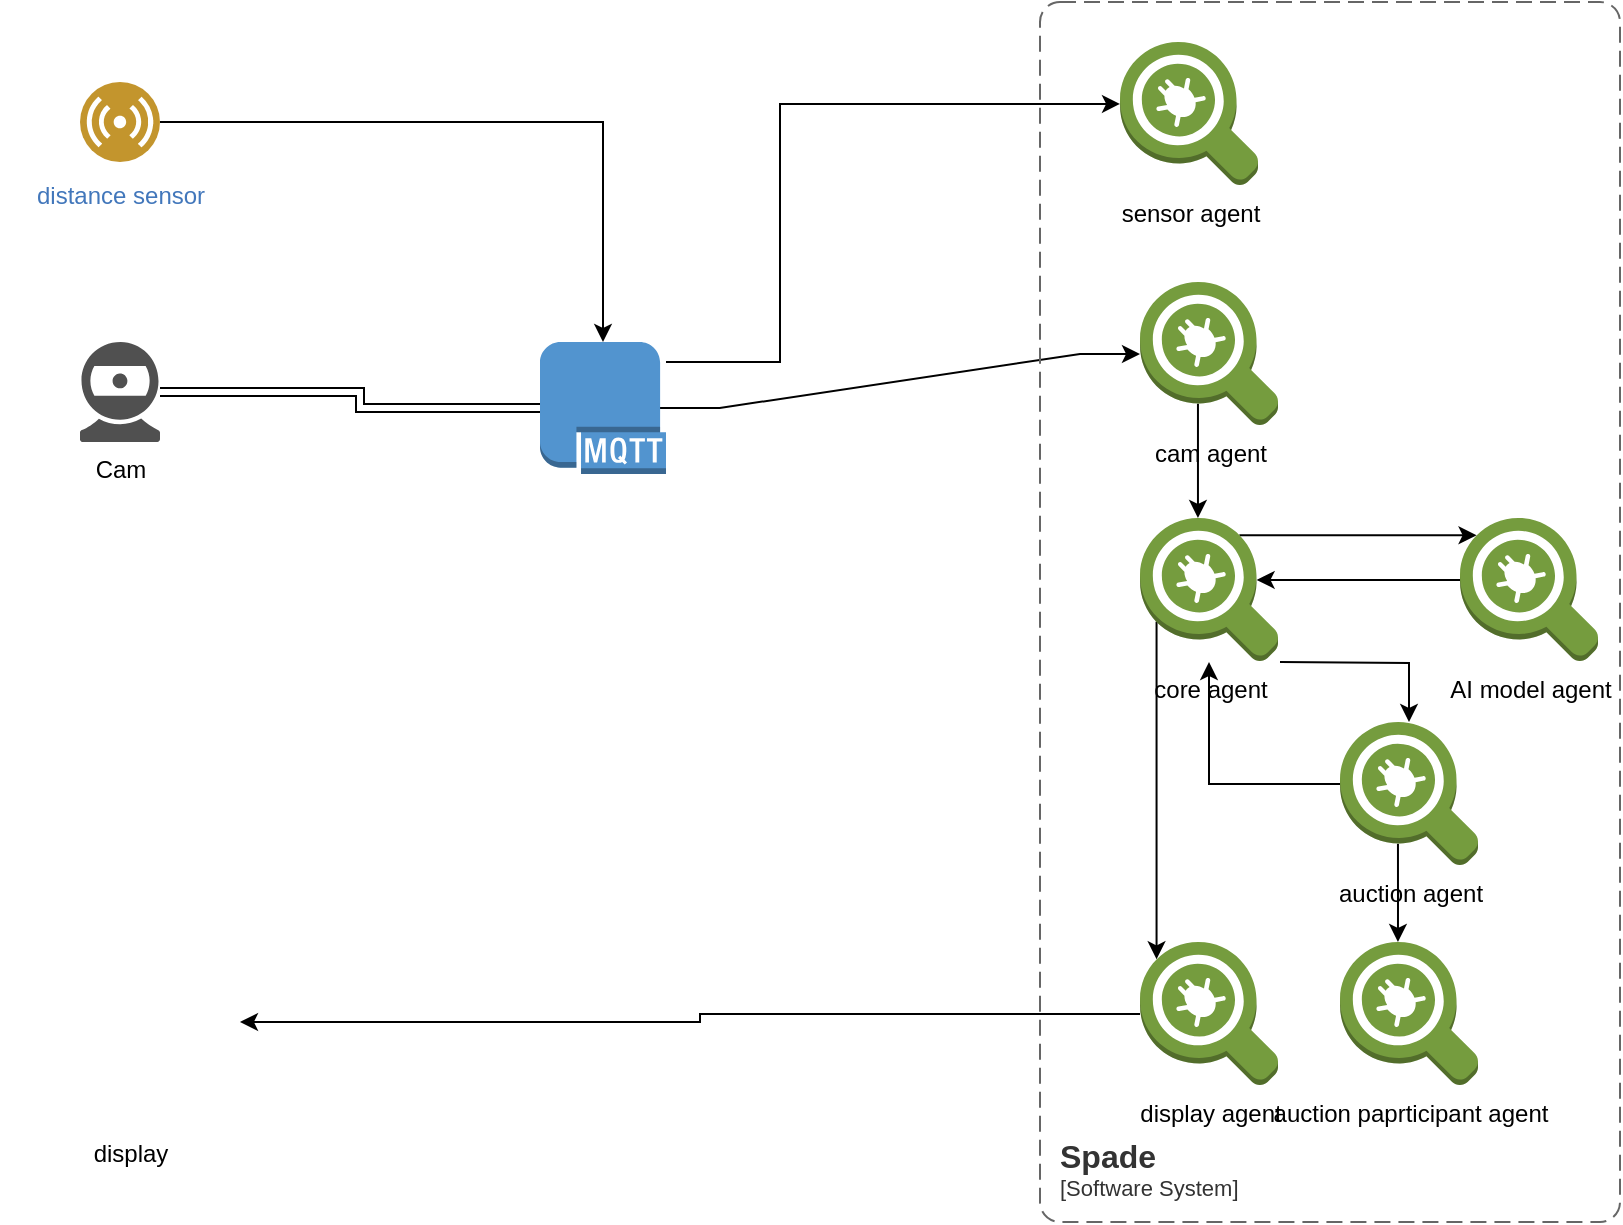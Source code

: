 <mxfile version="21.3.7" type="device">
  <diagram name="Page-1" id="j4KkUrHmV3GWsaagCfpN">
    <mxGraphModel dx="1434" dy="768" grid="1" gridSize="10" guides="1" tooltips="1" connect="1" arrows="1" fold="1" page="1" pageScale="1" pageWidth="850" pageHeight="1100" math="0" shadow="0">
      <root>
        <mxCell id="0" />
        <mxCell id="1" parent="0" />
        <mxCell id="eT5R83WgRnjZct5-d_Fm-17" style="edgeStyle=orthogonalEdgeStyle;rounded=0;orthogonalLoop=1;jettySize=auto;html=1;shape=link;" parent="1" source="eT5R83WgRnjZct5-d_Fm-3" target="eT5R83WgRnjZct5-d_Fm-38" edge="1">
          <mxGeometry relative="1" as="geometry">
            <mxPoint x="290" y="245.04" as="targetPoint" />
            <Array as="points">
              <mxPoint x="210" y="245" />
              <mxPoint x="210" y="253" />
            </Array>
          </mxGeometry>
        </mxCell>
        <mxCell id="eT5R83WgRnjZct5-d_Fm-3" value="Cam" style="sketch=0;pointerEvents=1;shadow=0;dashed=0;html=1;strokeColor=none;fillColor=#505050;labelPosition=center;verticalLabelPosition=bottom;verticalAlign=top;outlineConnect=0;align=center;shape=mxgraph.office.devices.webcam;" parent="1" vertex="1">
          <mxGeometry x="70" y="220" width="40" height="50" as="geometry" />
        </mxCell>
        <mxCell id="eT5R83WgRnjZct5-d_Fm-21" style="edgeStyle=entityRelationEdgeStyle;rounded=0;orthogonalLoop=1;jettySize=auto;html=1;strokeColor=default;exitX=0.95;exitY=0.5;exitDx=0;exitDy=0;exitPerimeter=0;" parent="1" source="eT5R83WgRnjZct5-d_Fm-38" target="eT5R83WgRnjZct5-d_Fm-20" edge="1">
          <mxGeometry relative="1" as="geometry">
            <mxPoint x="368" y="249" as="sourcePoint" />
          </mxGeometry>
        </mxCell>
        <mxCell id="eT5R83WgRnjZct5-d_Fm-16" style="edgeStyle=orthogonalEdgeStyle;rounded=0;orthogonalLoop=1;jettySize=auto;html=1;entryX=0.5;entryY=0;entryDx=0;entryDy=0;entryPerimeter=0;" parent="1" source="eT5R83WgRnjZct5-d_Fm-8" target="eT5R83WgRnjZct5-d_Fm-38" edge="1">
          <mxGeometry relative="1" as="geometry">
            <mxPoint x="329" y="214.625" as="targetPoint" />
          </mxGeometry>
        </mxCell>
        <mxCell id="eT5R83WgRnjZct5-d_Fm-8" value="distance sensor" style="image;aspect=fixed;perimeter=ellipsePerimeter;html=1;align=center;shadow=0;dashed=0;fontColor=#4277BB;labelBackgroundColor=default;fontSize=12;spacingTop=3;image=img/lib/ibm/users/sensor.svg;" parent="1" vertex="1">
          <mxGeometry x="70" y="90" width="40" height="40" as="geometry" />
        </mxCell>
        <mxCell id="eT5R83WgRnjZct5-d_Fm-14" value="display" style="shape=image;html=1;verticalAlign=top;verticalLabelPosition=bottom;labelBackgroundColor=#ffffff;imageAspect=0;aspect=fixed;image=https://cdn4.iconfinder.com/data/icons/48-bubbles/48/24.TV-128.png" parent="1" vertex="1">
          <mxGeometry x="30" y="482" width="130" height="130" as="geometry" />
        </mxCell>
        <mxCell id="eT5R83WgRnjZct5-d_Fm-15" value="&lt;div&gt;sensor agent&lt;/div&gt;" style="outlineConnect=0;dashed=0;verticalLabelPosition=bottom;verticalAlign=top;align=center;html=1;shape=mxgraph.aws3.agent;fillColor=#759C3E;gradientColor=none;" parent="1" vertex="1">
          <mxGeometry x="590" y="70" width="69" height="72" as="geometry" />
        </mxCell>
        <mxCell id="bg-rTcQURb47KX6NMPc5-3" style="edgeStyle=orthogonalEdgeStyle;rounded=0;orthogonalLoop=1;jettySize=auto;html=1;exitX=0.42;exitY=0.845;exitDx=0;exitDy=0;exitPerimeter=0;entryX=0.42;entryY=0;entryDx=0;entryDy=0;entryPerimeter=0;" edge="1" parent="1" source="eT5R83WgRnjZct5-d_Fm-20" target="eT5R83WgRnjZct5-d_Fm-32">
          <mxGeometry relative="1" as="geometry">
            <mxPoint x="570" y="300" as="targetPoint" />
          </mxGeometry>
        </mxCell>
        <mxCell id="eT5R83WgRnjZct5-d_Fm-20" value="cam agent" style="outlineConnect=0;dashed=0;verticalLabelPosition=bottom;verticalAlign=top;align=center;html=1;shape=mxgraph.aws3.agent;fillColor=#759C3E;gradientColor=none;" parent="1" vertex="1">
          <mxGeometry x="600" y="190" width="69" height="72" as="geometry" />
        </mxCell>
        <mxCell id="bg-rTcQURb47KX6NMPc5-14" style="edgeStyle=orthogonalEdgeStyle;rounded=0;orthogonalLoop=1;jettySize=auto;html=1;exitX=0;exitY=0.43;exitDx=0;exitDy=0;exitPerimeter=0;entryX=0.845;entryY=0.43;entryDx=0;entryDy=0;entryPerimeter=0;" edge="1" parent="1" source="eT5R83WgRnjZct5-d_Fm-22" target="eT5R83WgRnjZct5-d_Fm-32">
          <mxGeometry relative="1" as="geometry" />
        </mxCell>
        <mxCell id="eT5R83WgRnjZct5-d_Fm-22" value="&lt;div&gt;AI model agent&lt;/div&gt;&lt;div&gt;&lt;br&gt;&lt;/div&gt;" style="outlineConnect=0;dashed=0;verticalLabelPosition=bottom;verticalAlign=top;align=center;html=1;shape=mxgraph.aws3.agent;fillColor=#759C3E;gradientColor=none;" parent="1" vertex="1">
          <mxGeometry x="760" y="308" width="69" height="72" as="geometry" />
        </mxCell>
        <mxCell id="bg-rTcQURb47KX6NMPc5-18" style="edgeStyle=orthogonalEdgeStyle;rounded=0;orthogonalLoop=1;jettySize=auto;html=1;entryX=0.923;entryY=0.6;entryDx=0;entryDy=0;entryPerimeter=0;" edge="1" parent="1" source="eT5R83WgRnjZct5-d_Fm-26" target="eT5R83WgRnjZct5-d_Fm-14">
          <mxGeometry relative="1" as="geometry">
            <mxPoint x="500" y="600" as="sourcePoint" />
          </mxGeometry>
        </mxCell>
        <mxCell id="eT5R83WgRnjZct5-d_Fm-26" value="&lt;div&gt;display agent&lt;/div&gt;" style="outlineConnect=0;dashed=0;verticalLabelPosition=bottom;verticalAlign=top;align=center;html=1;shape=mxgraph.aws3.agent;fillColor=#759C3E;gradientColor=none;" parent="1" vertex="1">
          <mxGeometry x="600" y="520" width="69" height="72" as="geometry" />
        </mxCell>
        <object placeholders="1" c4Name="Spade" c4Type="SystemScopeBoundary" c4Application="Software System" label="&lt;font style=&quot;font-size: 16px&quot;&gt;&lt;b&gt;&lt;div style=&quot;text-align: left&quot;&gt;%c4Name%&lt;/div&gt;&lt;/b&gt;&lt;/font&gt;&lt;div style=&quot;text-align: left&quot;&gt;[%c4Application%]&lt;/div&gt;" id="eT5R83WgRnjZct5-d_Fm-31">
          <mxCell style="rounded=1;fontSize=11;whiteSpace=wrap;html=1;dashed=1;arcSize=20;fillColor=none;strokeColor=#666666;fontColor=#333333;labelBackgroundColor=none;align=left;verticalAlign=bottom;labelBorderColor=none;spacingTop=0;spacing=10;dashPattern=8 4;metaEdit=1;rotatable=0;perimeter=rectanglePerimeter;noLabel=0;labelPadding=0;allowArrows=0;connectable=0;expand=0;recursiveResize=0;editable=1;pointerEvents=0;absoluteArcSize=1;points=[[0.25,0,0],[0.5,0,0],[0.75,0,0],[1,0.25,0],[1,0.5,0],[1,0.75,0],[0.75,1,0],[0.5,1,0],[0.25,1,0],[0,0.75,0],[0,0.5,0],[0,0.25,0]];" parent="1" vertex="1">
            <mxGeometry x="550" y="50" width="290" height="610" as="geometry" />
          </mxCell>
        </object>
        <mxCell id="bg-rTcQURb47KX6NMPc5-8" style="edgeStyle=orthogonalEdgeStyle;rounded=0;orthogonalLoop=1;jettySize=auto;html=1;" edge="1" parent="1" target="2">
          <mxGeometry relative="1" as="geometry">
            <mxPoint x="670" y="380" as="sourcePoint" />
          </mxGeometry>
        </mxCell>
        <mxCell id="bg-rTcQURb47KX6NMPc5-13" style="edgeStyle=orthogonalEdgeStyle;rounded=0;orthogonalLoop=1;jettySize=auto;html=1;exitX=0.72;exitY=0.12;exitDx=0;exitDy=0;exitPerimeter=0;entryX=0.12;entryY=0.12;entryDx=0;entryDy=0;entryPerimeter=0;" edge="1" parent="1" source="eT5R83WgRnjZct5-d_Fm-32" target="eT5R83WgRnjZct5-d_Fm-22">
          <mxGeometry relative="1" as="geometry" />
        </mxCell>
        <mxCell id="bg-rTcQURb47KX6NMPc5-16" style="edgeStyle=orthogonalEdgeStyle;rounded=0;orthogonalLoop=1;jettySize=auto;html=1;exitX=0.12;exitY=0.72;exitDx=0;exitDy=0;exitPerimeter=0;entryX=0.12;entryY=0.12;entryDx=0;entryDy=0;entryPerimeter=0;" edge="1" parent="1" source="eT5R83WgRnjZct5-d_Fm-32" target="eT5R83WgRnjZct5-d_Fm-26">
          <mxGeometry relative="1" as="geometry" />
        </mxCell>
        <mxCell id="eT5R83WgRnjZct5-d_Fm-32" value="core agent" style="outlineConnect=0;dashed=0;verticalLabelPosition=bottom;verticalAlign=top;align=center;html=1;shape=mxgraph.aws3.agent;fillColor=#759C3E;gradientColor=none;" parent="1" vertex="1">
          <mxGeometry x="600" y="308" width="69" height="72" as="geometry" />
        </mxCell>
        <mxCell id="eT5R83WgRnjZct5-d_Fm-39" style="edgeStyle=orthogonalEdgeStyle;rounded=0;orthogonalLoop=1;jettySize=auto;html=1;entryX=0;entryY=0.43;entryDx=0;entryDy=0;entryPerimeter=0;" parent="1" source="eT5R83WgRnjZct5-d_Fm-38" target="eT5R83WgRnjZct5-d_Fm-15" edge="1">
          <mxGeometry relative="1" as="geometry">
            <Array as="points">
              <mxPoint x="420" y="230" />
              <mxPoint x="420" y="101" />
            </Array>
          </mxGeometry>
        </mxCell>
        <mxCell id="eT5R83WgRnjZct5-d_Fm-38" value="" style="outlineConnect=0;dashed=0;verticalLabelPosition=bottom;verticalAlign=top;align=center;html=1;shape=mxgraph.aws3.mqtt_protocol;fillColor=#5294CF;gradientColor=none;" parent="1" vertex="1">
          <mxGeometry x="300" y="220" width="63" height="66" as="geometry" />
        </mxCell>
        <mxCell id="bg-rTcQURb47KX6NMPc5-9" style="edgeStyle=orthogonalEdgeStyle;rounded=0;orthogonalLoop=1;jettySize=auto;html=1;exitX=0;exitY=0.43;exitDx=0;exitDy=0;exitPerimeter=0;" edge="1" parent="1" source="2" target="eT5R83WgRnjZct5-d_Fm-32">
          <mxGeometry relative="1" as="geometry">
            <mxPoint x="650" y="460" as="targetPoint" />
          </mxGeometry>
        </mxCell>
        <mxCell id="bg-rTcQURb47KX6NMPc5-15" style="edgeStyle=orthogonalEdgeStyle;rounded=0;orthogonalLoop=1;jettySize=auto;html=1;exitX=0.42;exitY=0.845;exitDx=0;exitDy=0;exitPerimeter=0;entryX=0.42;entryY=0;entryDx=0;entryDy=0;entryPerimeter=0;" edge="1" parent="1" source="2" target="3">
          <mxGeometry relative="1" as="geometry" />
        </mxCell>
        <mxCell id="2" value="auction agent" style="outlineConnect=0;dashed=0;verticalLabelPosition=bottom;verticalAlign=top;align=center;html=1;shape=mxgraph.aws3.agent;fillColor=#759C3E;gradientColor=none;" parent="1" vertex="1">
          <mxGeometry x="700" y="410" width="69" height="72" as="geometry" />
        </mxCell>
        <mxCell id="3" value="auction paprticipant agent" style="outlineConnect=0;dashed=0;verticalLabelPosition=bottom;verticalAlign=top;align=center;html=1;shape=mxgraph.aws3.agent;fillColor=#759C3E;gradientColor=none;" parent="1" vertex="1">
          <mxGeometry x="700" y="520" width="69" height="72" as="geometry" />
        </mxCell>
      </root>
    </mxGraphModel>
  </diagram>
</mxfile>
